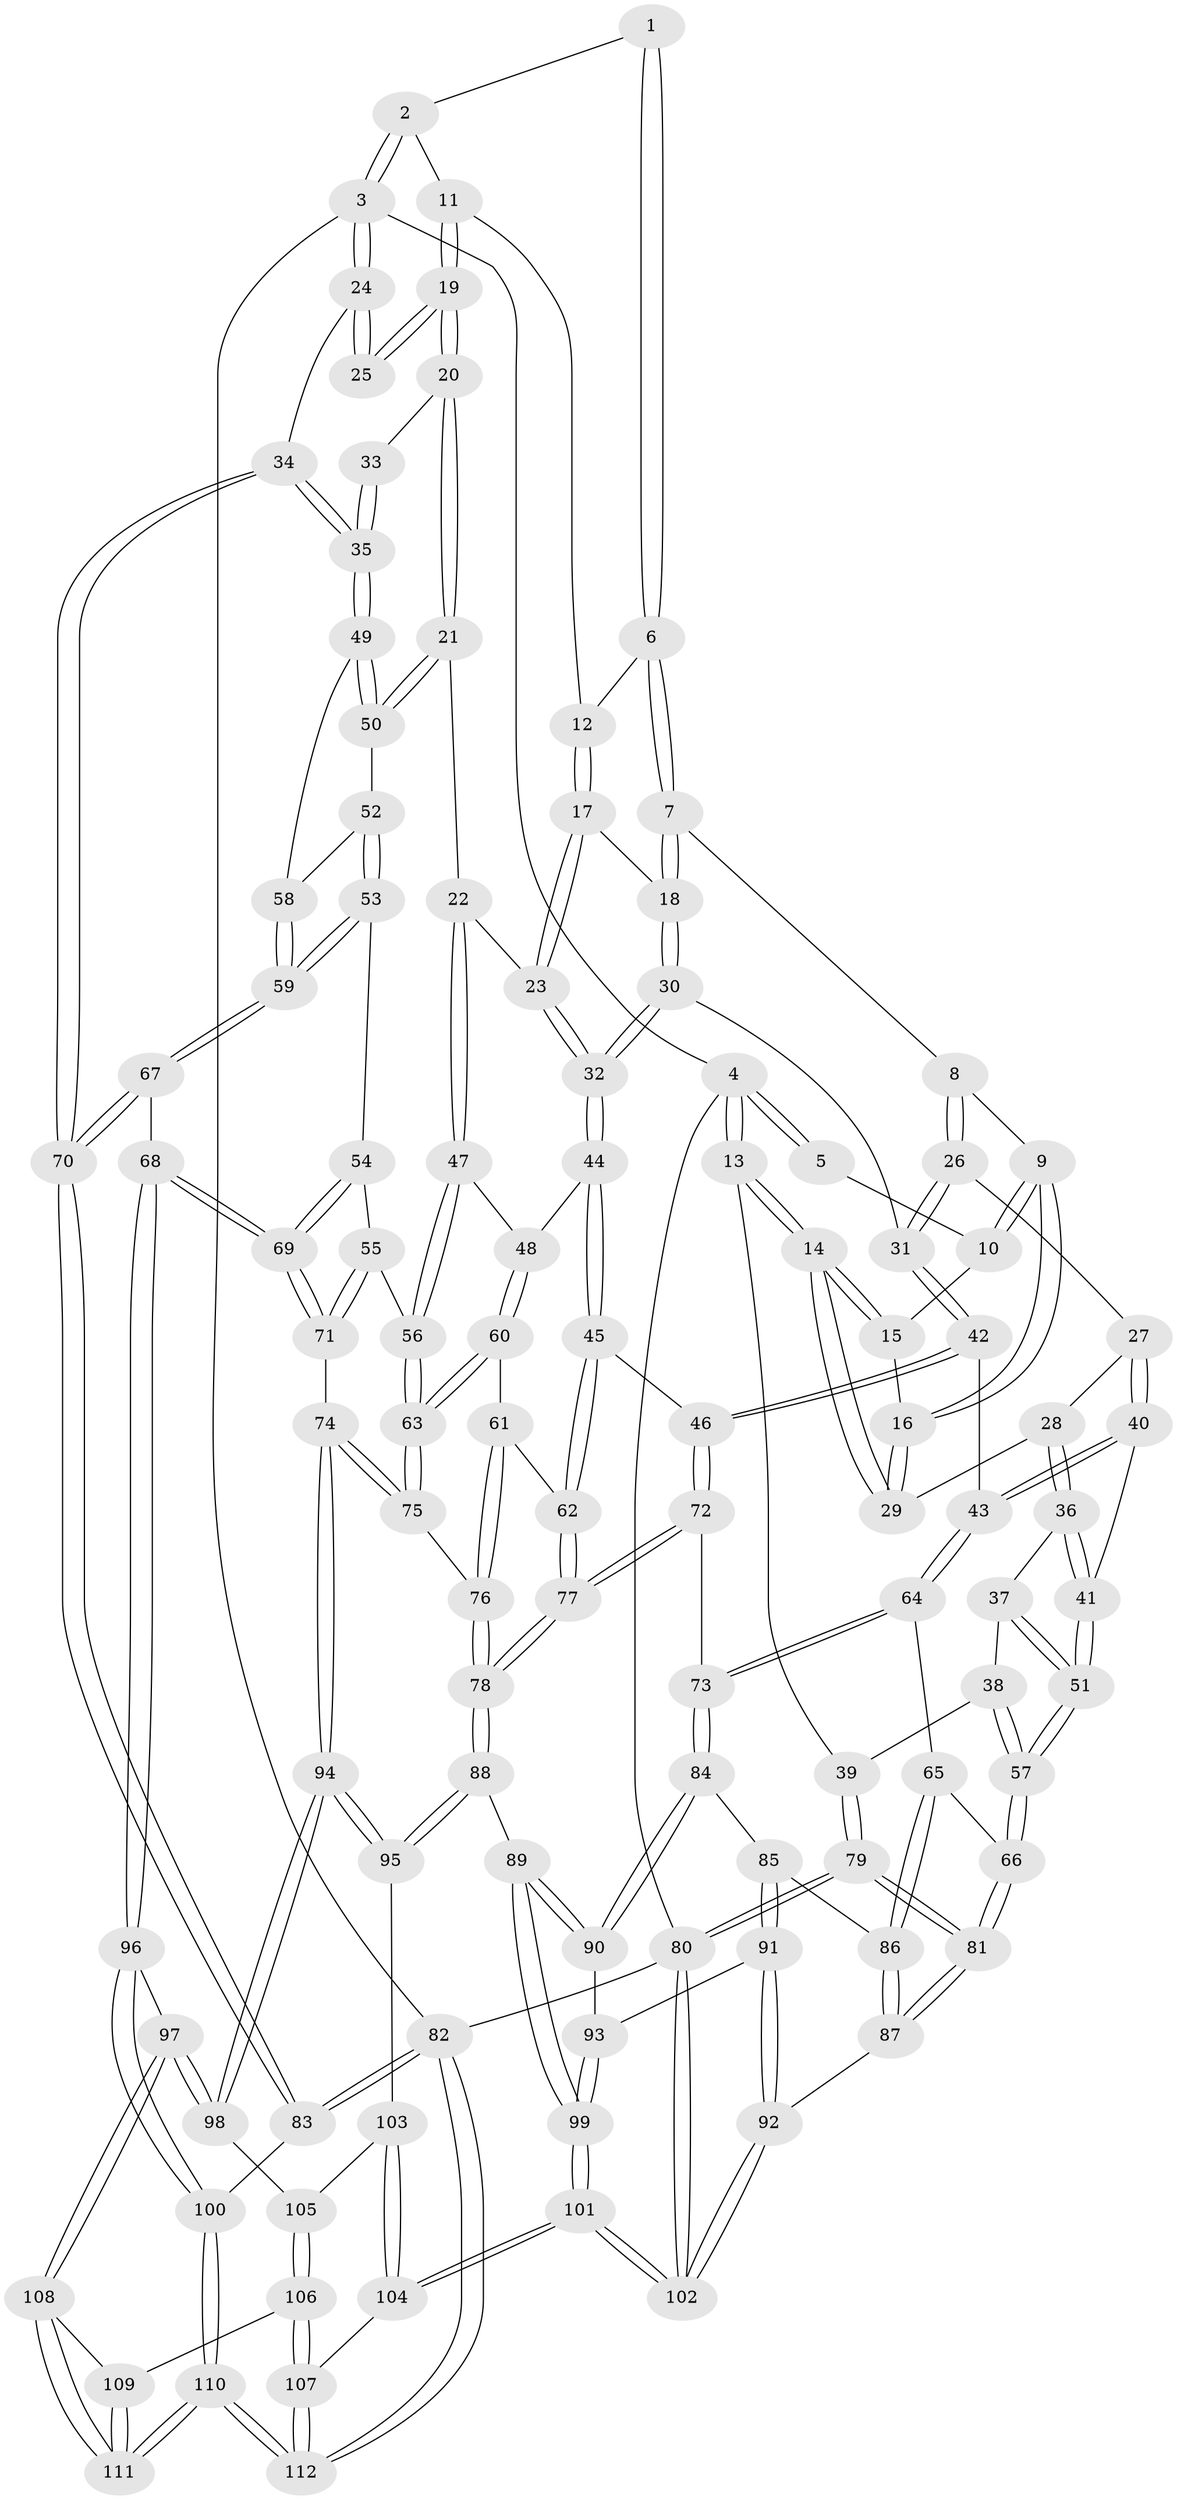 // Generated by graph-tools (version 1.1) at 2025/27/03/09/25 03:27:06]
// undirected, 112 vertices, 277 edges
graph export_dot {
graph [start="1"]
  node [color=gray90,style=filled];
  1 [pos="+0.4690884667865978+0"];
  2 [pos="+0.7059449855062145+0"];
  3 [pos="+1+0"];
  4 [pos="+0+0"];
  5 [pos="+0.20328089237489+0"];
  6 [pos="+0.4268704595020909+0.049107043775254"];
  7 [pos="+0.3819017561526489+0.121813959386146"];
  8 [pos="+0.3549946542405373+0.1343078752315903"];
  9 [pos="+0.33994490948988365+0.13436958561390513"];
  10 [pos="+0.19832009479034235+0.01105843425323793"];
  11 [pos="+0.697141669730762+0.11914757408965923"];
  12 [pos="+0.6271839859552972+0.14382557641792904"];
  13 [pos="+0+0.1074340119158295"];
  14 [pos="+0+0.11678302723759948"];
  15 [pos="+0.12374323569037066+0.09059950908802088"];
  16 [pos="+0.21536827135970052+0.1974088596392728"];
  17 [pos="+0.5706486952816748+0.21363753622843382"];
  18 [pos="+0.4506318589837997+0.19422609986764658"];
  19 [pos="+0.7854048799075121+0.21037658484224472"];
  20 [pos="+0.7936557119141987+0.26994456074621903"];
  21 [pos="+0.7931545850737435+0.2764232148821351"];
  22 [pos="+0.7231633721735662+0.3100486339196845"];
  23 [pos="+0.5768972993485486+0.3142778002793143"];
  24 [pos="+1+0"];
  25 [pos="+1+0"];
  26 [pos="+0.34651156617694984+0.3047206248194297"];
  27 [pos="+0.22844488708019658+0.3131517968614159"];
  28 [pos="+0.1782153594425607+0.27833639219516754"];
  29 [pos="+0.17726158401899458+0.2740955933127475"];
  30 [pos="+0.46582906023755793+0.32973027573149116"];
  31 [pos="+0.37296114367051064+0.3370322973817899"];
  32 [pos="+0.5274632535608726+0.367416475007542"];
  33 [pos="+0.9302200106309314+0.24102531871455624"];
  34 [pos="+1+0.31404565520364863"];
  35 [pos="+1+0.31718396405531113"];
  36 [pos="+0.13824937994672684+0.34384959920350533"];
  37 [pos="+0.1114733610426696+0.36174376721686297"];
  38 [pos="+0+0.3731669463833947"];
  39 [pos="+0+0.29077216308415177"];
  40 [pos="+0.2692193193865369+0.4362114149171524"];
  41 [pos="+0.1822598683661529+0.4230306805079463"];
  42 [pos="+0.3286339770443276+0.45777298656000637"];
  43 [pos="+0.290176768126517+0.4578385903926252"];
  44 [pos="+0.528790446062064+0.38000041256777134"];
  45 [pos="+0.40472802661435375+0.4854677867710038"];
  46 [pos="+0.37520952842320304+0.4939077084803005"];
  47 [pos="+0.6743683776713004+0.40936804115001924"];
  48 [pos="+0.54990263420137+0.4099216846204987"];
  49 [pos="+1+0.3197778126043945"];
  50 [pos="+0.7969386360661898+0.28246126902184865"];
  51 [pos="+0.11287649178302177+0.5004225850676833"];
  52 [pos="+0.8279997031017053+0.35836976339170895"];
  53 [pos="+0.8302759713570673+0.4338770826795017"];
  54 [pos="+0.8210636524945517+0.44485739583680206"];
  55 [pos="+0.7800252267357729+0.47556253838048657"];
  56 [pos="+0.6992046666396198+0.48907315704566784"];
  57 [pos="+0.10429446494823255+0.5237824787687841"];
  58 [pos="+0.9967065238339908+0.3705904720566621"];
  59 [pos="+0.9164872652219545+0.4824693695788697"];
  60 [pos="+0.5697065993176011+0.47726143989203107"];
  61 [pos="+0.5453445708380872+0.5174949873121213"];
  62 [pos="+0.5187160423758496+0.5371776896901403"];
  63 [pos="+0.670387337107476+0.5151775388927379"];
  64 [pos="+0.22517806695475864+0.5293489437374125"];
  65 [pos="+0.11125635335455648+0.5324476849966635"];
  66 [pos="+0.10475606828499373+0.5303705494263259"];
  67 [pos="+1+0.6434207782921484"];
  68 [pos="+0.9376652236952155+0.6905600094072917"];
  69 [pos="+0.8676763732600296+0.6581002257554358"];
  70 [pos="+1+0.6425752580601236"];
  71 [pos="+0.7811662505494642+0.6380492753256347"];
  72 [pos="+0.3809861370187729+0.5949336169905632"];
  73 [pos="+0.2692754124581412+0.6407971793087847"];
  74 [pos="+0.687562555496278+0.6562534317994396"];
  75 [pos="+0.6713185353654317+0.6496679493367695"];
  76 [pos="+0.6431617579304749+0.656613165860027"];
  77 [pos="+0.4749279958266943+0.676835027408267"];
  78 [pos="+0.4988935127139469+0.7280576510245819"];
  79 [pos="+0+0.7115995940208445"];
  80 [pos="+0+1"];
  81 [pos="+0+0.7035070731794688"];
  82 [pos="+1+1"];
  83 [pos="+1+0.9693071653137311"];
  84 [pos="+0.2574344385324931+0.6634382484152133"];
  85 [pos="+0.22798031805827648+0.6657032989548277"];
  86 [pos="+0.17168942722406577+0.6318575967940188"];
  87 [pos="+0.004944887922383099+0.7434377587249219"];
  88 [pos="+0.49459411618311094+0.7428094092803684"];
  89 [pos="+0.3321987045424149+0.7850673329660867"];
  90 [pos="+0.2660662132055713+0.6853516594645124"];
  91 [pos="+0.08930531949311508+0.7645413568807721"];
  92 [pos="+0.059273025105196255+0.7665899501284484"];
  93 [pos="+0.1793752080083762+0.7932793060862593"];
  94 [pos="+0.7393102711613571+0.8346945139316412"];
  95 [pos="+0.5001772263776452+0.7571002193750633"];
  96 [pos="+0.8626217881601159+0.8200008759470568"];
  97 [pos="+0.7431820970881501+0.840126329283395"];
  98 [pos="+0.7431415019610912+0.8400868349441186"];
  99 [pos="+0.2811018359867779+0.8606077549640255"];
  100 [pos="+0.9034865615222311+0.9083789828310836"];
  101 [pos="+0.2566137957505669+1"];
  102 [pos="+0.25513194137199896+1"];
  103 [pos="+0.5039561462741472+0.7842143001357652"];
  104 [pos="+0.30251399267455525+1"];
  105 [pos="+0.5603138320977826+0.8685051837439146"];
  106 [pos="+0.5795857423783474+0.9255142316052603"];
  107 [pos="+0.4413617649034952+1"];
  108 [pos="+0.7298367079224334+0.8837228114500515"];
  109 [pos="+0.5939780121742116+0.9268232929490425"];
  110 [pos="+0.7979765005599068+1"];
  111 [pos="+0.7426170682406813+1"];
  112 [pos="+0.7984075270008775+1"];
  1 -- 2;
  1 -- 6;
  1 -- 6;
  2 -- 3;
  2 -- 3;
  2 -- 11;
  3 -- 4;
  3 -- 24;
  3 -- 24;
  3 -- 82;
  4 -- 5;
  4 -- 5;
  4 -- 13;
  4 -- 13;
  4 -- 80;
  5 -- 10;
  6 -- 7;
  6 -- 7;
  6 -- 12;
  7 -- 8;
  7 -- 18;
  7 -- 18;
  8 -- 9;
  8 -- 26;
  8 -- 26;
  9 -- 10;
  9 -- 10;
  9 -- 16;
  9 -- 16;
  10 -- 15;
  11 -- 12;
  11 -- 19;
  11 -- 19;
  12 -- 17;
  12 -- 17;
  13 -- 14;
  13 -- 14;
  13 -- 39;
  14 -- 15;
  14 -- 15;
  14 -- 29;
  14 -- 29;
  15 -- 16;
  16 -- 29;
  16 -- 29;
  17 -- 18;
  17 -- 23;
  17 -- 23;
  18 -- 30;
  18 -- 30;
  19 -- 20;
  19 -- 20;
  19 -- 25;
  19 -- 25;
  20 -- 21;
  20 -- 21;
  20 -- 33;
  21 -- 22;
  21 -- 50;
  21 -- 50;
  22 -- 23;
  22 -- 47;
  22 -- 47;
  23 -- 32;
  23 -- 32;
  24 -- 25;
  24 -- 25;
  24 -- 34;
  26 -- 27;
  26 -- 31;
  26 -- 31;
  27 -- 28;
  27 -- 40;
  27 -- 40;
  28 -- 29;
  28 -- 36;
  28 -- 36;
  30 -- 31;
  30 -- 32;
  30 -- 32;
  31 -- 42;
  31 -- 42;
  32 -- 44;
  32 -- 44;
  33 -- 35;
  33 -- 35;
  34 -- 35;
  34 -- 35;
  34 -- 70;
  34 -- 70;
  35 -- 49;
  35 -- 49;
  36 -- 37;
  36 -- 41;
  36 -- 41;
  37 -- 38;
  37 -- 51;
  37 -- 51;
  38 -- 39;
  38 -- 57;
  38 -- 57;
  39 -- 79;
  39 -- 79;
  40 -- 41;
  40 -- 43;
  40 -- 43;
  41 -- 51;
  41 -- 51;
  42 -- 43;
  42 -- 46;
  42 -- 46;
  43 -- 64;
  43 -- 64;
  44 -- 45;
  44 -- 45;
  44 -- 48;
  45 -- 46;
  45 -- 62;
  45 -- 62;
  46 -- 72;
  46 -- 72;
  47 -- 48;
  47 -- 56;
  47 -- 56;
  48 -- 60;
  48 -- 60;
  49 -- 50;
  49 -- 50;
  49 -- 58;
  50 -- 52;
  51 -- 57;
  51 -- 57;
  52 -- 53;
  52 -- 53;
  52 -- 58;
  53 -- 54;
  53 -- 59;
  53 -- 59;
  54 -- 55;
  54 -- 69;
  54 -- 69;
  55 -- 56;
  55 -- 71;
  55 -- 71;
  56 -- 63;
  56 -- 63;
  57 -- 66;
  57 -- 66;
  58 -- 59;
  58 -- 59;
  59 -- 67;
  59 -- 67;
  60 -- 61;
  60 -- 63;
  60 -- 63;
  61 -- 62;
  61 -- 76;
  61 -- 76;
  62 -- 77;
  62 -- 77;
  63 -- 75;
  63 -- 75;
  64 -- 65;
  64 -- 73;
  64 -- 73;
  65 -- 66;
  65 -- 86;
  65 -- 86;
  66 -- 81;
  66 -- 81;
  67 -- 68;
  67 -- 70;
  67 -- 70;
  68 -- 69;
  68 -- 69;
  68 -- 96;
  68 -- 96;
  69 -- 71;
  69 -- 71;
  70 -- 83;
  70 -- 83;
  71 -- 74;
  72 -- 73;
  72 -- 77;
  72 -- 77;
  73 -- 84;
  73 -- 84;
  74 -- 75;
  74 -- 75;
  74 -- 94;
  74 -- 94;
  75 -- 76;
  76 -- 78;
  76 -- 78;
  77 -- 78;
  77 -- 78;
  78 -- 88;
  78 -- 88;
  79 -- 80;
  79 -- 80;
  79 -- 81;
  79 -- 81;
  80 -- 102;
  80 -- 102;
  80 -- 82;
  81 -- 87;
  81 -- 87;
  82 -- 83;
  82 -- 83;
  82 -- 112;
  82 -- 112;
  83 -- 100;
  84 -- 85;
  84 -- 90;
  84 -- 90;
  85 -- 86;
  85 -- 91;
  85 -- 91;
  86 -- 87;
  86 -- 87;
  87 -- 92;
  88 -- 89;
  88 -- 95;
  88 -- 95;
  89 -- 90;
  89 -- 90;
  89 -- 99;
  89 -- 99;
  90 -- 93;
  91 -- 92;
  91 -- 92;
  91 -- 93;
  92 -- 102;
  92 -- 102;
  93 -- 99;
  93 -- 99;
  94 -- 95;
  94 -- 95;
  94 -- 98;
  94 -- 98;
  95 -- 103;
  96 -- 97;
  96 -- 100;
  96 -- 100;
  97 -- 98;
  97 -- 98;
  97 -- 108;
  97 -- 108;
  98 -- 105;
  99 -- 101;
  99 -- 101;
  100 -- 110;
  100 -- 110;
  101 -- 102;
  101 -- 102;
  101 -- 104;
  101 -- 104;
  103 -- 104;
  103 -- 104;
  103 -- 105;
  104 -- 107;
  105 -- 106;
  105 -- 106;
  106 -- 107;
  106 -- 107;
  106 -- 109;
  107 -- 112;
  107 -- 112;
  108 -- 109;
  108 -- 111;
  108 -- 111;
  109 -- 111;
  109 -- 111;
  110 -- 111;
  110 -- 111;
  110 -- 112;
  110 -- 112;
}

